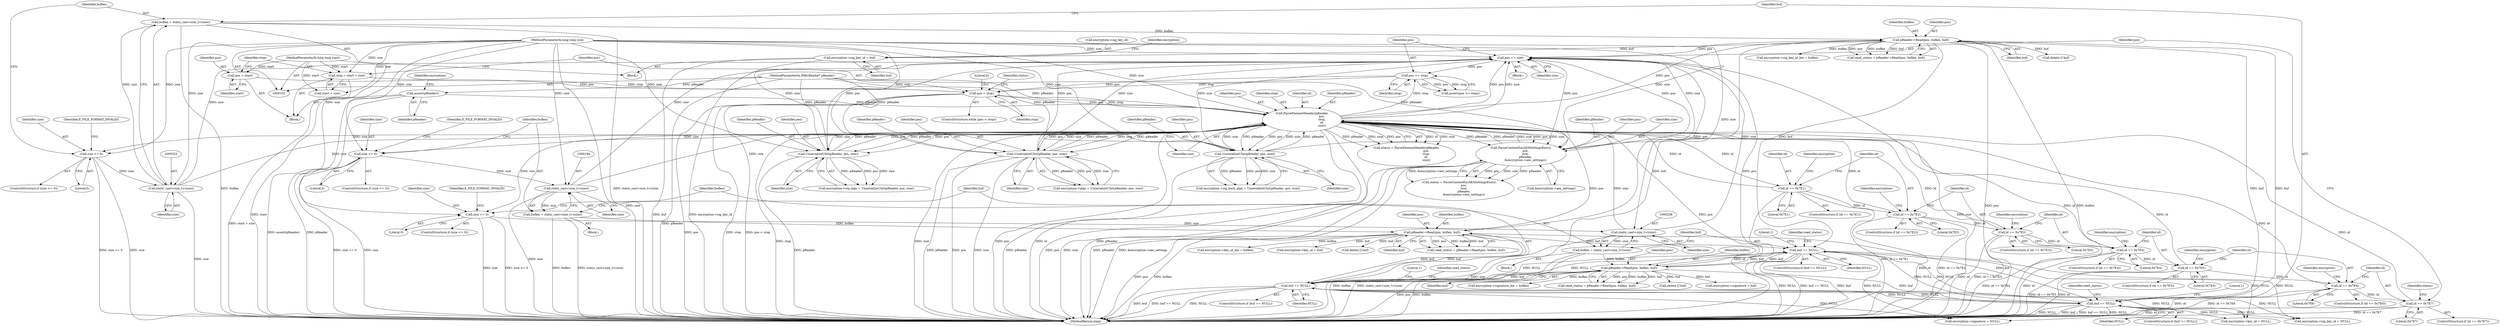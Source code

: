 digraph "1_Android_04839626ed859623901ebd3a5fd483982186b59d_187@API" {
"1000347" [label="(Call,encryption->sig_key_id = buf)"];
"1000336" [label="(Call,pReader->Read(pos, buflen, buf))"];
"1000132" [label="(Call,ParseElementHeader(pReader,\n                                           pos,\n                                           stop,\n                                           id,\n                                           size))"];
"1000394" [label="(Call,ParseContentEncAESSettingsEntry(\n          pos,\n          size,\n          pReader,\n          &encryption->aes_settings))"];
"1000104" [label="(MethodParameterIn,long long size)"];
"1000105" [label="(MethodParameterIn,IMkvReader* pReader)"];
"1000367" [label="(Call,UnserializeUInt(pReader, pos, size))"];
"1000153" [label="(Call,UnserializeUInt(pReader, pos, size))"];
"1000381" [label="(Call,UnserializeUInt(pReader, pos, size))"];
"1000108" [label="(Call,assert(pReader))"];
"1000123" [label="(Call,pos < stop)"];
"1000410" [label="(Call,pos <= stop)"];
"1000406" [label="(Call,pos += size)"];
"1000193" [label="(Call,static_cast<size_t>(size))"];
"1000185" [label="(Call,size <= 0)"];
"1000321" [label="(Call,static_cast<size_t>(size))"];
"1000313" [label="(Call,size <= 0)"];
"1000257" [label="(Call,static_cast<size_t>(size))"];
"1000249" [label="(Call,size <= 0)"];
"1000272" [label="(Call,pReader->Read(pos, buflen, buf))"];
"1000255" [label="(Call,buflen = static_cast<size_t>(size))"];
"1000263" [label="(Call,buf == NULL)"];
"1000208" [label="(Call,pReader->Read(pos, buflen, buf))"];
"1000191" [label="(Call,buflen = static_cast<size_t>(size))"];
"1000199" [label="(Call,buf == NULL)"];
"1000327" [label="(Call,buf == NULL)"];
"1000113" [label="(Call,pos = start)"];
"1000103" [label="(MethodParameterIn,long long start)"];
"1000117" [label="(Call,stop = start + size)"];
"1000167" [label="(Call,id == 0x7E2)"];
"1000145" [label="(Call,id == 0x7E1)"];
"1000295" [label="(Call,id == 0x7E4)"];
"1000231" [label="(Call,id == 0x7E3)"];
"1000387" [label="(Call,id == 0x7E7)"];
"1000373" [label="(Call,id == 0x7E6)"];
"1000359" [label="(Call,id == 0x7E5)"];
"1000319" [label="(Call,buflen = static_cast<size_t>(size))"];
"1000231" [label="(Call,id == 0x7E3)"];
"1000383" [label="(Identifier,pos)"];
"1000321" [label="(Call,static_cast<size_t>(size))"];
"1000170" [label="(Block,)"];
"1000200" [label="(Identifier,buf)"];
"1000332" [label="(Literal,1)"];
"1000114" [label="(Identifier,pos)"];
"1000347" [label="(Call,encryption->sig_key_id = buf)"];
"1000314" [label="(Identifier,size)"];
"1000256" [label="(Identifier,buflen)"];
"1000118" [label="(Identifier,stop)"];
"1000147" [label="(Literal,0x7E1)"];
"1000207" [label="(Identifier,read_status)"];
"1000108" [label="(Call,assert(pReader))"];
"1000249" [label="(Call,size <= 0)"];
"1000262" [label="(ControlStructure,if (buf == NULL))"];
"1000133" [label="(Identifier,pReader)"];
"1000348" [label="(Call,encryption->sig_key_id)"];
"1000283" [label="(Call,encryption->signature = buf)"];
"1000210" [label="(Identifier,buflen)"];
"1000199" [label="(Call,buf == NULL)"];
"1000137" [label="(Identifier,size)"];
"1000149" [label="(Call,encryption->algo = UnserializeUInt(pReader, pos, size))"];
"1000123" [label="(Call,pos < stop)"];
"1000410" [label="(Call,pos <= stop)"];
"1000370" [label="(Identifier,size)"];
"1000134" [label="(Identifier,pos)"];
"1000132" [label="(Call,ParseElementHeader(pReader,\n                                           pos,\n                                           stop,\n                                           id,\n                                           size))"];
"1000337" [label="(Identifier,pos)"];
"1000259" [label="(Identifier,size)"];
"1000234" [label="(Block,)"];
"1000317" [label="(Identifier,E_FILE_FORMAT_INVALID)"];
"1000124" [label="(Identifier,pos)"];
"1000319" [label="(Call,buflen = static_cast<size_t>(size))"];
"1000257" [label="(Call,static_cast<size_t>(size))"];
"1000271" [label="(Identifier,read_status)"];
"1000381" [label="(Call,UnserializeUInt(pReader, pos, size))"];
"1000343" [label="(Call,delete [] buf)"];
"1000146" [label="(Identifier,id)"];
"1000377" [label="(Call,encryption->sig_hash_algo = UnserializeUInt(pReader, pos, size))"];
"1000275" [label="(Identifier,buf)"];
"1000219" [label="(Call,encryption->key_id = buf)"];
"1000394" [label="(Call,ParseContentEncAESSettingsEntry(\n          pos,\n          size,\n          pReader,\n          &encryption->aes_settings))"];
"1000328" [label="(Identifier,buf)"];
"1000323" [label="(Identifier,size)"];
"1000230" [label="(ControlStructure,if (id == 0x7E3))"];
"1000195" [label="(Identifier,size)"];
"1000329" [label="(Identifier,NULL)"];
"1000393" [label="(Identifier,status)"];
"1000144" [label="(ControlStructure,if (id == 0x7E1))"];
"1000125" [label="(Identifier,stop)"];
"1000398" [label="(Call,&encryption->aes_settings)"];
"1000107" [label="(Block,)"];
"1000407" [label="(Identifier,pos)"];
"1000313" [label="(Call,size <= 0)"];
"1000352" [label="(Call,encryption->sig_key_id_len = buflen)"];
"1000335" [label="(Identifier,read_status)"];
"1000131" [label="(Identifier,status)"];
"1000264" [label="(Identifier,buf)"];
"1000334" [label="(Call,read_status = pReader->Read(pos, buflen, buf))"];
"1000358" [label="(ControlStructure,if (id == 0x7E5))"];
"1000406" [label="(Call,pos += size)"];
"1000302" [label="(Call,encryption->sig_key_id = NULL)"];
"1000130" [label="(Call,status = ParseElementHeader(pReader,\n                                           pos,\n                                           stop,\n                                           id,\n                                           size))"];
"1000184" [label="(ControlStructure,if (size <= 0))"];
"1000367" [label="(Call,UnserializeUInt(pReader, pos, size))"];
"1000238" [label="(Call,encryption->signature = NULL)"];
"1000117" [label="(Call,stop = start + size)"];
"1000250" [label="(Identifier,size)"];
"1000172" [label="(Identifier,encryption)"];
"1000268" [label="(Literal,1)"];
"1000191" [label="(Call,buflen = static_cast<size_t>(size))"];
"1000392" [label="(Call,status = ParseContentEncAESSettingsEntry(\n          pos,\n          size,\n          pReader,\n          &encryption->aes_settings))"];
"1000389" [label="(Literal,0x7E7)"];
"1000397" [label="(Identifier,pReader)"];
"1000273" [label="(Identifier,pos)"];
"1000288" [label="(Call,encryption->signature_len = buflen)"];
"1000122" [label="(ControlStructure,while (pos < stop))"];
"1000232" [label="(Identifier,id)"];
"1000395" [label="(Identifier,pos)"];
"1000251" [label="(Literal,0)"];
"1000174" [label="(Call,encryption->key_id = NULL)"];
"1000414" [label="(Literal,0)"];
"1000126" [label="(Block,)"];
"1000270" [label="(Call,read_status = pReader->Read(pos, buflen, buf))"];
"1000233" [label="(Literal,0x7E3)"];
"1000192" [label="(Identifier,buflen)"];
"1000375" [label="(Literal,0x7E6)"];
"1000363" [label="(Call,encryption->sig_algo = UnserializeUInt(pReader, pos, size))"];
"1000198" [label="(ControlStructure,if (buf == NULL))"];
"1000208" [label="(Call,pReader->Read(pos, buflen, buf))"];
"1000154" [label="(Identifier,pReader)"];
"1000186" [label="(Identifier,size)"];
"1000103" [label="(MethodParameterIn,long long start)"];
"1000109" [label="(Identifier,pReader)"];
"1000315" [label="(Literal,0)"];
"1000193" [label="(Call,static_cast<size_t>(size))"];
"1000379" [label="(Identifier,encryption)"];
"1000215" [label="(Call,delete [] buf)"];
"1000411" [label="(Identifier,pos)"];
"1000326" [label="(ControlStructure,if (buf == NULL))"];
"1000339" [label="(Identifier,buf)"];
"1000368" [label="(Identifier,pReader)"];
"1000167" [label="(Call,id == 0x7E2)"];
"1000153" [label="(Call,UnserializeUInt(pReader, pos, size))"];
"1000351" [label="(Identifier,buf)"];
"1000295" [label="(Call,id == 0x7E4)"];
"1000185" [label="(Call,size <= 0)"];
"1000412" [label="(Identifier,stop)"];
"1000265" [label="(Identifier,NULL)"];
"1000360" [label="(Identifier,id)"];
"1000155" [label="(Identifier,pos)"];
"1000384" [label="(Identifier,size)"];
"1000204" [label="(Literal,1)"];
"1000135" [label="(Identifier,stop)"];
"1000201" [label="(Identifier,NULL)"];
"1000382" [label="(Identifier,pReader)"];
"1000189" [label="(Identifier,E_FILE_FORMAT_INVALID)"];
"1000168" [label="(Identifier,id)"];
"1000297" [label="(Literal,0x7E4)"];
"1000272" [label="(Call,pReader->Read(pos, buflen, buf))"];
"1000298" [label="(Block,)"];
"1000300" [label="(Identifier,encryption)"];
"1000373" [label="(Call,id == 0x7E6)"];
"1000169" [label="(Literal,0x7E2)"];
"1000113" [label="(Call,pos = start)"];
"1000296" [label="(Identifier,id)"];
"1000263" [label="(Call,buf == NULL)"];
"1000415" [label="(MethodReturn,long)"];
"1000274" [label="(Identifier,buflen)"];
"1000166" [label="(ControlStructure,if (id == 0x7E2))"];
"1000388" [label="(Identifier,id)"];
"1000111" [label="(Identifier,encryption)"];
"1000327" [label="(Call,buf == NULL)"];
"1000206" [label="(Call,read_status = pReader->Read(pos, buflen, buf))"];
"1000187" [label="(Literal,0)"];
"1000387" [label="(Call,id == 0x7E7)"];
"1000248" [label="(ControlStructure,if (size <= 0))"];
"1000336" [label="(Call,pReader->Read(pos, buflen, buf))"];
"1000365" [label="(Identifier,encryption)"];
"1000386" [label="(ControlStructure,if (id == 0x7E7))"];
"1000361" [label="(Literal,0x7E5)"];
"1000408" [label="(Identifier,size)"];
"1000279" [label="(Call,delete [] buf)"];
"1000224" [label="(Call,encryption->key_id_len = buflen)"];
"1000354" [label="(Identifier,encryption)"];
"1000294" [label="(ControlStructure,if (id == 0x7E4))"];
"1000338" [label="(Identifier,buflen)"];
"1000209" [label="(Identifier,pos)"];
"1000151" [label="(Identifier,encryption)"];
"1000369" [label="(Identifier,pos)"];
"1000136" [label="(Identifier,id)"];
"1000253" [label="(Identifier,E_FILE_FORMAT_INVALID)"];
"1000372" [label="(ControlStructure,if (id == 0x7E6))"];
"1000374" [label="(Identifier,id)"];
"1000236" [label="(Identifier,encryption)"];
"1000115" [label="(Identifier,start)"];
"1000396" [label="(Identifier,size)"];
"1000312" [label="(ControlStructure,if (size <= 0))"];
"1000105" [label="(MethodParameterIn,IMkvReader* pReader)"];
"1000359" [label="(Call,id == 0x7E5)"];
"1000104" [label="(MethodParameterIn,long long size)"];
"1000156" [label="(Identifier,size)"];
"1000409" [label="(Call,assert(pos <= stop))"];
"1000320" [label="(Identifier,buflen)"];
"1000255" [label="(Call,buflen = static_cast<size_t>(size))"];
"1000119" [label="(Call,start + size)"];
"1000211" [label="(Identifier,buf)"];
"1000145" [label="(Call,id == 0x7E1)"];
"1000347" -> "1000298"  [label="AST: "];
"1000347" -> "1000351"  [label="CFG: "];
"1000348" -> "1000347"  [label="AST: "];
"1000351" -> "1000347"  [label="AST: "];
"1000354" -> "1000347"  [label="CFG: "];
"1000347" -> "1000415"  [label="DDG: buf"];
"1000347" -> "1000415"  [label="DDG: encryption->sig_key_id"];
"1000336" -> "1000347"  [label="DDG: buf"];
"1000336" -> "1000334"  [label="AST: "];
"1000336" -> "1000339"  [label="CFG: "];
"1000337" -> "1000336"  [label="AST: "];
"1000338" -> "1000336"  [label="AST: "];
"1000339" -> "1000336"  [label="AST: "];
"1000334" -> "1000336"  [label="CFG: "];
"1000336" -> "1000415"  [label="DDG: buflen"];
"1000336" -> "1000415"  [label="DDG: pos"];
"1000336" -> "1000199"  [label="DDG: buf"];
"1000336" -> "1000263"  [label="DDG: buf"];
"1000336" -> "1000327"  [label="DDG: buf"];
"1000336" -> "1000334"  [label="DDG: pos"];
"1000336" -> "1000334"  [label="DDG: buflen"];
"1000336" -> "1000334"  [label="DDG: buf"];
"1000132" -> "1000336"  [label="DDG: pos"];
"1000319" -> "1000336"  [label="DDG: buflen"];
"1000327" -> "1000336"  [label="DDG: buf"];
"1000336" -> "1000343"  [label="DDG: buf"];
"1000336" -> "1000352"  [label="DDG: buflen"];
"1000336" -> "1000406"  [label="DDG: pos"];
"1000132" -> "1000130"  [label="AST: "];
"1000132" -> "1000137"  [label="CFG: "];
"1000133" -> "1000132"  [label="AST: "];
"1000134" -> "1000132"  [label="AST: "];
"1000135" -> "1000132"  [label="AST: "];
"1000136" -> "1000132"  [label="AST: "];
"1000137" -> "1000132"  [label="AST: "];
"1000130" -> "1000132"  [label="CFG: "];
"1000132" -> "1000415"  [label="DDG: pos"];
"1000132" -> "1000415"  [label="DDG: pReader"];
"1000132" -> "1000415"  [label="DDG: stop"];
"1000132" -> "1000415"  [label="DDG: id"];
"1000132" -> "1000415"  [label="DDG: size"];
"1000132" -> "1000130"  [label="DDG: id"];
"1000132" -> "1000130"  [label="DDG: size"];
"1000132" -> "1000130"  [label="DDG: pReader"];
"1000132" -> "1000130"  [label="DDG: stop"];
"1000132" -> "1000130"  [label="DDG: pos"];
"1000394" -> "1000132"  [label="DDG: pReader"];
"1000394" -> "1000132"  [label="DDG: size"];
"1000367" -> "1000132"  [label="DDG: pReader"];
"1000367" -> "1000132"  [label="DDG: size"];
"1000153" -> "1000132"  [label="DDG: pReader"];
"1000153" -> "1000132"  [label="DDG: size"];
"1000381" -> "1000132"  [label="DDG: pReader"];
"1000381" -> "1000132"  [label="DDG: size"];
"1000108" -> "1000132"  [label="DDG: pReader"];
"1000105" -> "1000132"  [label="DDG: pReader"];
"1000123" -> "1000132"  [label="DDG: pos"];
"1000123" -> "1000132"  [label="DDG: stop"];
"1000167" -> "1000132"  [label="DDG: id"];
"1000295" -> "1000132"  [label="DDG: id"];
"1000387" -> "1000132"  [label="DDG: id"];
"1000359" -> "1000132"  [label="DDG: id"];
"1000231" -> "1000132"  [label="DDG: id"];
"1000373" -> "1000132"  [label="DDG: id"];
"1000145" -> "1000132"  [label="DDG: id"];
"1000104" -> "1000132"  [label="DDG: size"];
"1000193" -> "1000132"  [label="DDG: size"];
"1000321" -> "1000132"  [label="DDG: size"];
"1000257" -> "1000132"  [label="DDG: size"];
"1000132" -> "1000145"  [label="DDG: id"];
"1000132" -> "1000153"  [label="DDG: pReader"];
"1000132" -> "1000153"  [label="DDG: pos"];
"1000132" -> "1000153"  [label="DDG: size"];
"1000132" -> "1000185"  [label="DDG: size"];
"1000132" -> "1000208"  [label="DDG: pos"];
"1000132" -> "1000249"  [label="DDG: size"];
"1000132" -> "1000272"  [label="DDG: pos"];
"1000132" -> "1000313"  [label="DDG: size"];
"1000132" -> "1000367"  [label="DDG: pReader"];
"1000132" -> "1000367"  [label="DDG: pos"];
"1000132" -> "1000367"  [label="DDG: size"];
"1000132" -> "1000381"  [label="DDG: pReader"];
"1000132" -> "1000381"  [label="DDG: pos"];
"1000132" -> "1000381"  [label="DDG: size"];
"1000132" -> "1000394"  [label="DDG: pos"];
"1000132" -> "1000394"  [label="DDG: size"];
"1000132" -> "1000394"  [label="DDG: pReader"];
"1000132" -> "1000406"  [label="DDG: size"];
"1000132" -> "1000406"  [label="DDG: pos"];
"1000132" -> "1000410"  [label="DDG: stop"];
"1000394" -> "1000392"  [label="AST: "];
"1000394" -> "1000398"  [label="CFG: "];
"1000395" -> "1000394"  [label="AST: "];
"1000396" -> "1000394"  [label="AST: "];
"1000397" -> "1000394"  [label="AST: "];
"1000398" -> "1000394"  [label="AST: "];
"1000392" -> "1000394"  [label="CFG: "];
"1000394" -> "1000415"  [label="DDG: size"];
"1000394" -> "1000415"  [label="DDG: pReader"];
"1000394" -> "1000415"  [label="DDG: &encryption->aes_settings"];
"1000394" -> "1000415"  [label="DDG: pos"];
"1000394" -> "1000392"  [label="DDG: pos"];
"1000394" -> "1000392"  [label="DDG: size"];
"1000394" -> "1000392"  [label="DDG: pReader"];
"1000394" -> "1000392"  [label="DDG: &encryption->aes_settings"];
"1000104" -> "1000394"  [label="DDG: size"];
"1000105" -> "1000394"  [label="DDG: pReader"];
"1000394" -> "1000406"  [label="DDG: size"];
"1000394" -> "1000406"  [label="DDG: pos"];
"1000104" -> "1000102"  [label="AST: "];
"1000104" -> "1000415"  [label="DDG: size"];
"1000104" -> "1000117"  [label="DDG: size"];
"1000104" -> "1000119"  [label="DDG: size"];
"1000104" -> "1000153"  [label="DDG: size"];
"1000104" -> "1000185"  [label="DDG: size"];
"1000104" -> "1000193"  [label="DDG: size"];
"1000104" -> "1000249"  [label="DDG: size"];
"1000104" -> "1000257"  [label="DDG: size"];
"1000104" -> "1000313"  [label="DDG: size"];
"1000104" -> "1000321"  [label="DDG: size"];
"1000104" -> "1000367"  [label="DDG: size"];
"1000104" -> "1000381"  [label="DDG: size"];
"1000104" -> "1000406"  [label="DDG: size"];
"1000105" -> "1000102"  [label="AST: "];
"1000105" -> "1000415"  [label="DDG: pReader"];
"1000105" -> "1000108"  [label="DDG: pReader"];
"1000105" -> "1000153"  [label="DDG: pReader"];
"1000105" -> "1000367"  [label="DDG: pReader"];
"1000105" -> "1000381"  [label="DDG: pReader"];
"1000367" -> "1000363"  [label="AST: "];
"1000367" -> "1000370"  [label="CFG: "];
"1000368" -> "1000367"  [label="AST: "];
"1000369" -> "1000367"  [label="AST: "];
"1000370" -> "1000367"  [label="AST: "];
"1000363" -> "1000367"  [label="CFG: "];
"1000367" -> "1000415"  [label="DDG: pReader"];
"1000367" -> "1000363"  [label="DDG: pReader"];
"1000367" -> "1000363"  [label="DDG: pos"];
"1000367" -> "1000363"  [label="DDG: size"];
"1000367" -> "1000406"  [label="DDG: size"];
"1000367" -> "1000406"  [label="DDG: pos"];
"1000153" -> "1000149"  [label="AST: "];
"1000153" -> "1000156"  [label="CFG: "];
"1000154" -> "1000153"  [label="AST: "];
"1000155" -> "1000153"  [label="AST: "];
"1000156" -> "1000153"  [label="AST: "];
"1000149" -> "1000153"  [label="CFG: "];
"1000153" -> "1000415"  [label="DDG: pReader"];
"1000153" -> "1000415"  [label="DDG: pos"];
"1000153" -> "1000415"  [label="DDG: size"];
"1000153" -> "1000149"  [label="DDG: pReader"];
"1000153" -> "1000149"  [label="DDG: pos"];
"1000153" -> "1000149"  [label="DDG: size"];
"1000153" -> "1000406"  [label="DDG: size"];
"1000153" -> "1000406"  [label="DDG: pos"];
"1000381" -> "1000377"  [label="AST: "];
"1000381" -> "1000384"  [label="CFG: "];
"1000382" -> "1000381"  [label="AST: "];
"1000383" -> "1000381"  [label="AST: "];
"1000384" -> "1000381"  [label="AST: "];
"1000377" -> "1000381"  [label="CFG: "];
"1000381" -> "1000415"  [label="DDG: pReader"];
"1000381" -> "1000377"  [label="DDG: pReader"];
"1000381" -> "1000377"  [label="DDG: pos"];
"1000381" -> "1000377"  [label="DDG: size"];
"1000381" -> "1000406"  [label="DDG: size"];
"1000381" -> "1000406"  [label="DDG: pos"];
"1000108" -> "1000107"  [label="AST: "];
"1000108" -> "1000109"  [label="CFG: "];
"1000109" -> "1000108"  [label="AST: "];
"1000111" -> "1000108"  [label="CFG: "];
"1000108" -> "1000415"  [label="DDG: assert(pReader)"];
"1000108" -> "1000415"  [label="DDG: pReader"];
"1000123" -> "1000122"  [label="AST: "];
"1000123" -> "1000125"  [label="CFG: "];
"1000124" -> "1000123"  [label="AST: "];
"1000125" -> "1000123"  [label="AST: "];
"1000131" -> "1000123"  [label="CFG: "];
"1000414" -> "1000123"  [label="CFG: "];
"1000123" -> "1000415"  [label="DDG: stop"];
"1000123" -> "1000415"  [label="DDG: pos < stop"];
"1000123" -> "1000415"  [label="DDG: pos"];
"1000410" -> "1000123"  [label="DDG: pos"];
"1000410" -> "1000123"  [label="DDG: stop"];
"1000113" -> "1000123"  [label="DDG: pos"];
"1000117" -> "1000123"  [label="DDG: stop"];
"1000410" -> "1000409"  [label="AST: "];
"1000410" -> "1000412"  [label="CFG: "];
"1000411" -> "1000410"  [label="AST: "];
"1000412" -> "1000410"  [label="AST: "];
"1000409" -> "1000410"  [label="CFG: "];
"1000410" -> "1000409"  [label="DDG: pos"];
"1000410" -> "1000409"  [label="DDG: stop"];
"1000406" -> "1000410"  [label="DDG: pos"];
"1000406" -> "1000126"  [label="AST: "];
"1000406" -> "1000408"  [label="CFG: "];
"1000407" -> "1000406"  [label="AST: "];
"1000408" -> "1000406"  [label="AST: "];
"1000411" -> "1000406"  [label="CFG: "];
"1000406" -> "1000415"  [label="DDG: size"];
"1000193" -> "1000406"  [label="DDG: size"];
"1000321" -> "1000406"  [label="DDG: size"];
"1000257" -> "1000406"  [label="DDG: size"];
"1000272" -> "1000406"  [label="DDG: pos"];
"1000208" -> "1000406"  [label="DDG: pos"];
"1000193" -> "1000191"  [label="AST: "];
"1000193" -> "1000195"  [label="CFG: "];
"1000194" -> "1000193"  [label="AST: "];
"1000195" -> "1000193"  [label="AST: "];
"1000191" -> "1000193"  [label="CFG: "];
"1000193" -> "1000415"  [label="DDG: size"];
"1000193" -> "1000191"  [label="DDG: size"];
"1000185" -> "1000193"  [label="DDG: size"];
"1000185" -> "1000184"  [label="AST: "];
"1000185" -> "1000187"  [label="CFG: "];
"1000186" -> "1000185"  [label="AST: "];
"1000187" -> "1000185"  [label="AST: "];
"1000189" -> "1000185"  [label="CFG: "];
"1000192" -> "1000185"  [label="CFG: "];
"1000185" -> "1000415"  [label="DDG: size"];
"1000185" -> "1000415"  [label="DDG: size <= 0"];
"1000321" -> "1000319"  [label="AST: "];
"1000321" -> "1000323"  [label="CFG: "];
"1000322" -> "1000321"  [label="AST: "];
"1000323" -> "1000321"  [label="AST: "];
"1000319" -> "1000321"  [label="CFG: "];
"1000321" -> "1000415"  [label="DDG: size"];
"1000321" -> "1000319"  [label="DDG: size"];
"1000313" -> "1000321"  [label="DDG: size"];
"1000313" -> "1000312"  [label="AST: "];
"1000313" -> "1000315"  [label="CFG: "];
"1000314" -> "1000313"  [label="AST: "];
"1000315" -> "1000313"  [label="AST: "];
"1000317" -> "1000313"  [label="CFG: "];
"1000320" -> "1000313"  [label="CFG: "];
"1000313" -> "1000415"  [label="DDG: size <= 0"];
"1000313" -> "1000415"  [label="DDG: size"];
"1000257" -> "1000255"  [label="AST: "];
"1000257" -> "1000259"  [label="CFG: "];
"1000258" -> "1000257"  [label="AST: "];
"1000259" -> "1000257"  [label="AST: "];
"1000255" -> "1000257"  [label="CFG: "];
"1000257" -> "1000415"  [label="DDG: size"];
"1000257" -> "1000255"  [label="DDG: size"];
"1000249" -> "1000257"  [label="DDG: size"];
"1000249" -> "1000248"  [label="AST: "];
"1000249" -> "1000251"  [label="CFG: "];
"1000250" -> "1000249"  [label="AST: "];
"1000251" -> "1000249"  [label="AST: "];
"1000253" -> "1000249"  [label="CFG: "];
"1000256" -> "1000249"  [label="CFG: "];
"1000249" -> "1000415"  [label="DDG: size"];
"1000249" -> "1000415"  [label="DDG: size <= 0"];
"1000272" -> "1000270"  [label="AST: "];
"1000272" -> "1000275"  [label="CFG: "];
"1000273" -> "1000272"  [label="AST: "];
"1000274" -> "1000272"  [label="AST: "];
"1000275" -> "1000272"  [label="AST: "];
"1000270" -> "1000272"  [label="CFG: "];
"1000272" -> "1000415"  [label="DDG: buflen"];
"1000272" -> "1000415"  [label="DDG: pos"];
"1000272" -> "1000199"  [label="DDG: buf"];
"1000272" -> "1000263"  [label="DDG: buf"];
"1000272" -> "1000270"  [label="DDG: pos"];
"1000272" -> "1000270"  [label="DDG: buflen"];
"1000272" -> "1000270"  [label="DDG: buf"];
"1000255" -> "1000272"  [label="DDG: buflen"];
"1000263" -> "1000272"  [label="DDG: buf"];
"1000272" -> "1000279"  [label="DDG: buf"];
"1000272" -> "1000283"  [label="DDG: buf"];
"1000272" -> "1000288"  [label="DDG: buflen"];
"1000272" -> "1000327"  [label="DDG: buf"];
"1000255" -> "1000234"  [label="AST: "];
"1000256" -> "1000255"  [label="AST: "];
"1000264" -> "1000255"  [label="CFG: "];
"1000255" -> "1000415"  [label="DDG: static_cast<size_t>(size)"];
"1000255" -> "1000415"  [label="DDG: buflen"];
"1000263" -> "1000262"  [label="AST: "];
"1000263" -> "1000265"  [label="CFG: "];
"1000264" -> "1000263"  [label="AST: "];
"1000265" -> "1000263"  [label="AST: "];
"1000268" -> "1000263"  [label="CFG: "];
"1000271" -> "1000263"  [label="CFG: "];
"1000263" -> "1000415"  [label="DDG: NULL"];
"1000263" -> "1000415"  [label="DDG: buf == NULL"];
"1000263" -> "1000415"  [label="DDG: buf"];
"1000263" -> "1000174"  [label="DDG: NULL"];
"1000263" -> "1000199"  [label="DDG: NULL"];
"1000263" -> "1000238"  [label="DDG: NULL"];
"1000208" -> "1000263"  [label="DDG: buf"];
"1000199" -> "1000263"  [label="DDG: NULL"];
"1000327" -> "1000263"  [label="DDG: NULL"];
"1000263" -> "1000302"  [label="DDG: NULL"];
"1000263" -> "1000327"  [label="DDG: NULL"];
"1000208" -> "1000206"  [label="AST: "];
"1000208" -> "1000211"  [label="CFG: "];
"1000209" -> "1000208"  [label="AST: "];
"1000210" -> "1000208"  [label="AST: "];
"1000211" -> "1000208"  [label="AST: "];
"1000206" -> "1000208"  [label="CFG: "];
"1000208" -> "1000415"  [label="DDG: pos"];
"1000208" -> "1000415"  [label="DDG: buflen"];
"1000208" -> "1000199"  [label="DDG: buf"];
"1000208" -> "1000206"  [label="DDG: pos"];
"1000208" -> "1000206"  [label="DDG: buflen"];
"1000208" -> "1000206"  [label="DDG: buf"];
"1000191" -> "1000208"  [label="DDG: buflen"];
"1000199" -> "1000208"  [label="DDG: buf"];
"1000208" -> "1000215"  [label="DDG: buf"];
"1000208" -> "1000219"  [label="DDG: buf"];
"1000208" -> "1000224"  [label="DDG: buflen"];
"1000208" -> "1000327"  [label="DDG: buf"];
"1000191" -> "1000170"  [label="AST: "];
"1000192" -> "1000191"  [label="AST: "];
"1000200" -> "1000191"  [label="CFG: "];
"1000191" -> "1000415"  [label="DDG: static_cast<size_t>(size)"];
"1000191" -> "1000415"  [label="DDG: buflen"];
"1000199" -> "1000198"  [label="AST: "];
"1000199" -> "1000201"  [label="CFG: "];
"1000200" -> "1000199"  [label="AST: "];
"1000201" -> "1000199"  [label="AST: "];
"1000204" -> "1000199"  [label="CFG: "];
"1000207" -> "1000199"  [label="CFG: "];
"1000199" -> "1000415"  [label="DDG: NULL"];
"1000199" -> "1000415"  [label="DDG: buf"];
"1000199" -> "1000415"  [label="DDG: buf == NULL"];
"1000199" -> "1000174"  [label="DDG: NULL"];
"1000327" -> "1000199"  [label="DDG: NULL"];
"1000199" -> "1000238"  [label="DDG: NULL"];
"1000199" -> "1000302"  [label="DDG: NULL"];
"1000199" -> "1000327"  [label="DDG: NULL"];
"1000327" -> "1000326"  [label="AST: "];
"1000327" -> "1000329"  [label="CFG: "];
"1000328" -> "1000327"  [label="AST: "];
"1000329" -> "1000327"  [label="AST: "];
"1000332" -> "1000327"  [label="CFG: "];
"1000335" -> "1000327"  [label="CFG: "];
"1000327" -> "1000415"  [label="DDG: buf"];
"1000327" -> "1000415"  [label="DDG: NULL"];
"1000327" -> "1000415"  [label="DDG: buf == NULL"];
"1000327" -> "1000174"  [label="DDG: NULL"];
"1000327" -> "1000238"  [label="DDG: NULL"];
"1000327" -> "1000302"  [label="DDG: NULL"];
"1000113" -> "1000107"  [label="AST: "];
"1000113" -> "1000115"  [label="CFG: "];
"1000114" -> "1000113"  [label="AST: "];
"1000115" -> "1000113"  [label="AST: "];
"1000118" -> "1000113"  [label="CFG: "];
"1000103" -> "1000113"  [label="DDG: start"];
"1000103" -> "1000102"  [label="AST: "];
"1000103" -> "1000415"  [label="DDG: start"];
"1000103" -> "1000117"  [label="DDG: start"];
"1000103" -> "1000119"  [label="DDG: start"];
"1000117" -> "1000107"  [label="AST: "];
"1000117" -> "1000119"  [label="CFG: "];
"1000118" -> "1000117"  [label="AST: "];
"1000119" -> "1000117"  [label="AST: "];
"1000124" -> "1000117"  [label="CFG: "];
"1000117" -> "1000415"  [label="DDG: start + size"];
"1000167" -> "1000166"  [label="AST: "];
"1000167" -> "1000169"  [label="CFG: "];
"1000168" -> "1000167"  [label="AST: "];
"1000169" -> "1000167"  [label="AST: "];
"1000172" -> "1000167"  [label="CFG: "];
"1000232" -> "1000167"  [label="CFG: "];
"1000167" -> "1000415"  [label="DDG: id"];
"1000167" -> "1000415"  [label="DDG: id == 0x7E2"];
"1000145" -> "1000167"  [label="DDG: id"];
"1000167" -> "1000231"  [label="DDG: id"];
"1000145" -> "1000144"  [label="AST: "];
"1000145" -> "1000147"  [label="CFG: "];
"1000146" -> "1000145"  [label="AST: "];
"1000147" -> "1000145"  [label="AST: "];
"1000151" -> "1000145"  [label="CFG: "];
"1000168" -> "1000145"  [label="CFG: "];
"1000145" -> "1000415"  [label="DDG: id == 0x7E1"];
"1000145" -> "1000415"  [label="DDG: id"];
"1000295" -> "1000294"  [label="AST: "];
"1000295" -> "1000297"  [label="CFG: "];
"1000296" -> "1000295"  [label="AST: "];
"1000297" -> "1000295"  [label="AST: "];
"1000300" -> "1000295"  [label="CFG: "];
"1000360" -> "1000295"  [label="CFG: "];
"1000295" -> "1000415"  [label="DDG: id"];
"1000295" -> "1000415"  [label="DDG: id == 0x7E4"];
"1000231" -> "1000295"  [label="DDG: id"];
"1000295" -> "1000359"  [label="DDG: id"];
"1000231" -> "1000230"  [label="AST: "];
"1000231" -> "1000233"  [label="CFG: "];
"1000232" -> "1000231"  [label="AST: "];
"1000233" -> "1000231"  [label="AST: "];
"1000236" -> "1000231"  [label="CFG: "];
"1000296" -> "1000231"  [label="CFG: "];
"1000231" -> "1000415"  [label="DDG: id == 0x7E3"];
"1000231" -> "1000415"  [label="DDG: id"];
"1000387" -> "1000386"  [label="AST: "];
"1000387" -> "1000389"  [label="CFG: "];
"1000388" -> "1000387"  [label="AST: "];
"1000389" -> "1000387"  [label="AST: "];
"1000393" -> "1000387"  [label="CFG: "];
"1000407" -> "1000387"  [label="CFG: "];
"1000387" -> "1000415"  [label="DDG: id"];
"1000387" -> "1000415"  [label="DDG: id == 0x7E7"];
"1000373" -> "1000387"  [label="DDG: id"];
"1000373" -> "1000372"  [label="AST: "];
"1000373" -> "1000375"  [label="CFG: "];
"1000374" -> "1000373"  [label="AST: "];
"1000375" -> "1000373"  [label="AST: "];
"1000379" -> "1000373"  [label="CFG: "];
"1000388" -> "1000373"  [label="CFG: "];
"1000373" -> "1000415"  [label="DDG: id == 0x7E6"];
"1000373" -> "1000415"  [label="DDG: id"];
"1000359" -> "1000373"  [label="DDG: id"];
"1000359" -> "1000358"  [label="AST: "];
"1000359" -> "1000361"  [label="CFG: "];
"1000360" -> "1000359"  [label="AST: "];
"1000361" -> "1000359"  [label="AST: "];
"1000365" -> "1000359"  [label="CFG: "];
"1000374" -> "1000359"  [label="CFG: "];
"1000359" -> "1000415"  [label="DDG: id"];
"1000359" -> "1000415"  [label="DDG: id == 0x7E5"];
"1000319" -> "1000298"  [label="AST: "];
"1000320" -> "1000319"  [label="AST: "];
"1000328" -> "1000319"  [label="CFG: "];
"1000319" -> "1000415"  [label="DDG: static_cast<size_t>(size)"];
"1000319" -> "1000415"  [label="DDG: buflen"];
}

